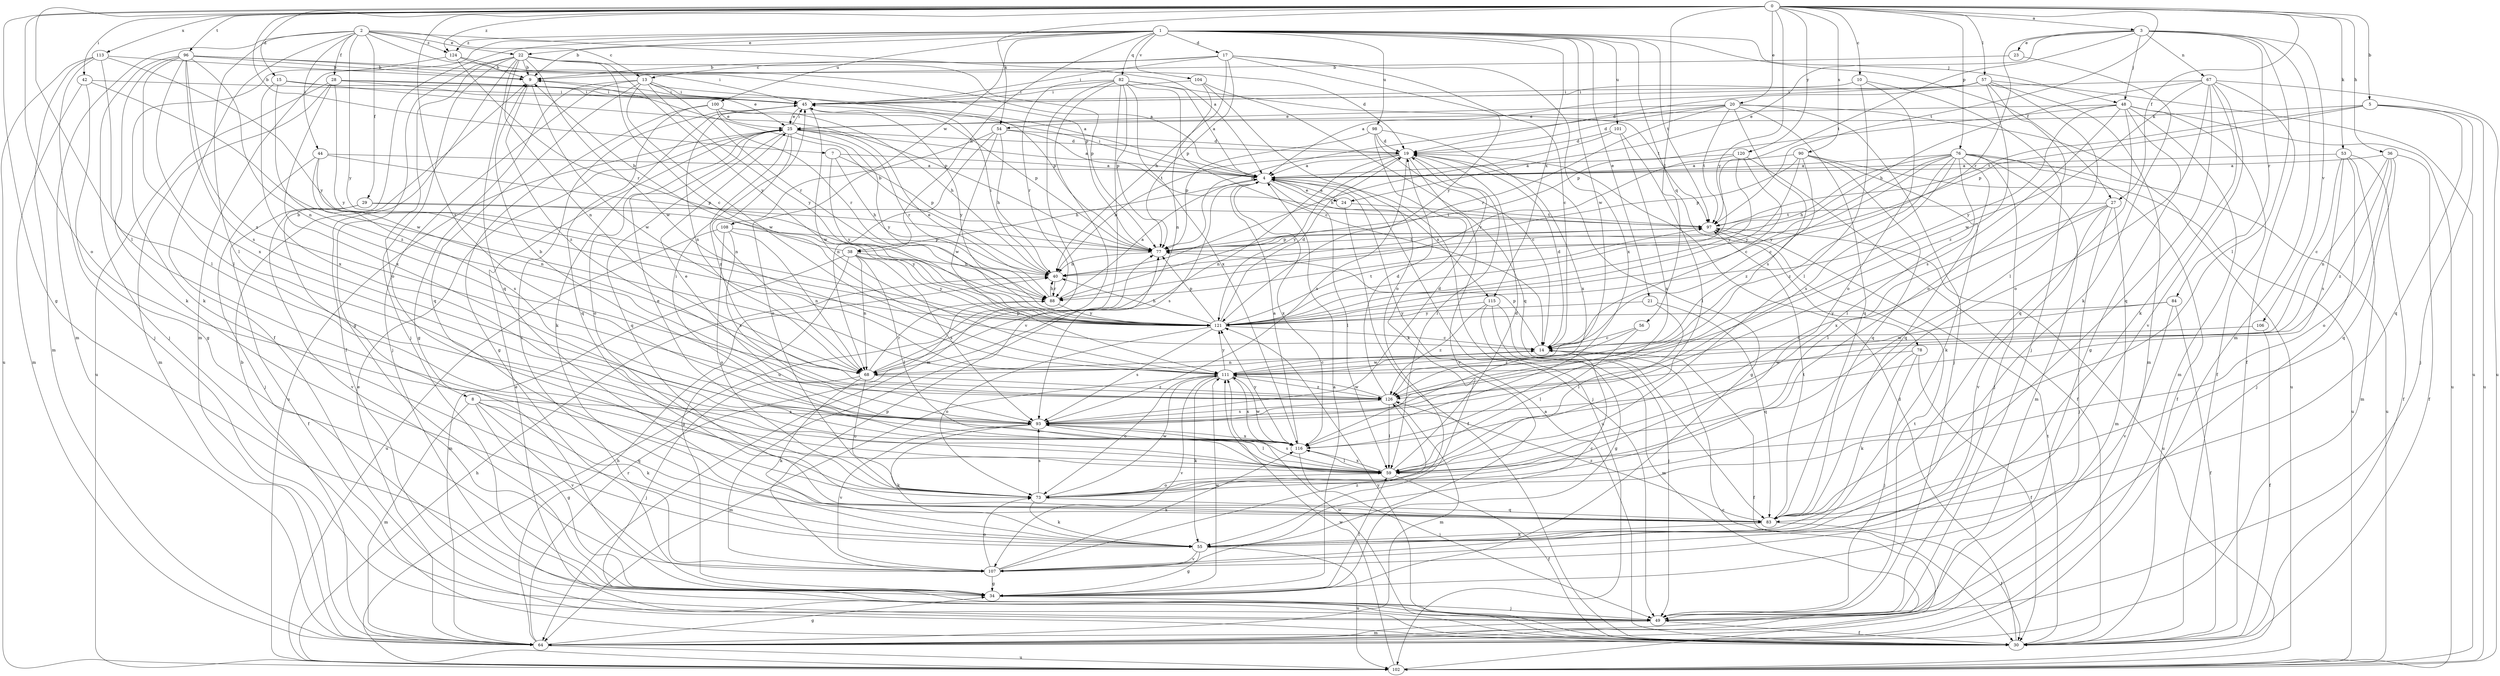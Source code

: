 strict digraph  {
0;
1;
2;
3;
4;
5;
7;
8;
9;
10;
13;
14;
15;
17;
19;
20;
21;
22;
23;
24;
25;
27;
28;
29;
30;
34;
36;
38;
40;
42;
44;
45;
48;
49;
53;
54;
55;
56;
57;
59;
64;
67;
68;
73;
76;
77;
78;
82;
83;
84;
88;
90;
93;
96;
97;
98;
100;
101;
102;
104;
106;
107;
108;
111;
113;
115;
116;
120;
121;
124;
126;
0 -> 3  [label=a];
0 -> 5  [label=b];
0 -> 7  [label=b];
0 -> 10  [label=c];
0 -> 15  [label=d];
0 -> 20  [label=e];
0 -> 27  [label=f];
0 -> 34  [label=g];
0 -> 36  [label=h];
0 -> 42  [label=i];
0 -> 53  [label=k];
0 -> 54  [label=k];
0 -> 56  [label=l];
0 -> 57  [label=l];
0 -> 59  [label=l];
0 -> 73  [label=o];
0 -> 76  [label=p];
0 -> 90  [label=s];
0 -> 93  [label=s];
0 -> 96  [label=t];
0 -> 97  [label=t];
0 -> 113  [label=x];
0 -> 120  [label=y];
0 -> 121  [label=y];
0 -> 124  [label=z];
1 -> 8  [label=b];
1 -> 9  [label=b];
1 -> 17  [label=d];
1 -> 21  [label=e];
1 -> 22  [label=e];
1 -> 27  [label=f];
1 -> 38  [label=h];
1 -> 48  [label=j];
1 -> 64  [label=m];
1 -> 78  [label=q];
1 -> 82  [label=q];
1 -> 97  [label=t];
1 -> 98  [label=u];
1 -> 100  [label=u];
1 -> 101  [label=u];
1 -> 104  [label=v];
1 -> 108  [label=w];
1 -> 111  [label=w];
1 -> 115  [label=x];
1 -> 124  [label=z];
2 -> 4  [label=a];
2 -> 13  [label=c];
2 -> 22  [label=e];
2 -> 28  [label=f];
2 -> 29  [label=f];
2 -> 30  [label=f];
2 -> 44  [label=i];
2 -> 59  [label=l];
2 -> 64  [label=m];
2 -> 77  [label=p];
2 -> 121  [label=y];
2 -> 124  [label=z];
3 -> 23  [label=e];
3 -> 24  [label=e];
3 -> 48  [label=j];
3 -> 59  [label=l];
3 -> 64  [label=m];
3 -> 67  [label=n];
3 -> 84  [label=r];
3 -> 88  [label=r];
3 -> 97  [label=t];
3 -> 106  [label=v];
4 -> 24  [label=e];
4 -> 38  [label=h];
4 -> 45  [label=i];
4 -> 49  [label=j];
4 -> 59  [label=l];
4 -> 93  [label=s];
4 -> 102  [label=u];
4 -> 115  [label=x];
4 -> 116  [label=x];
5 -> 49  [label=j];
5 -> 54  [label=k];
5 -> 77  [label=p];
5 -> 83  [label=q];
5 -> 97  [label=t];
5 -> 102  [label=u];
7 -> 4  [label=a];
7 -> 40  [label=h];
7 -> 77  [label=p];
7 -> 121  [label=y];
8 -> 34  [label=g];
8 -> 55  [label=k];
8 -> 64  [label=m];
8 -> 83  [label=q];
8 -> 93  [label=s];
8 -> 107  [label=v];
9 -> 45  [label=i];
9 -> 111  [label=w];
9 -> 126  [label=z];
10 -> 45  [label=i];
10 -> 49  [label=j];
10 -> 59  [label=l];
10 -> 73  [label=o];
13 -> 34  [label=g];
13 -> 45  [label=i];
13 -> 49  [label=j];
13 -> 77  [label=p];
13 -> 83  [label=q];
13 -> 88  [label=r];
13 -> 111  [label=w];
13 -> 121  [label=y];
14 -> 19  [label=d];
14 -> 30  [label=f];
14 -> 68  [label=n];
14 -> 77  [label=p];
14 -> 111  [label=w];
15 -> 45  [label=i];
15 -> 77  [label=p];
15 -> 116  [label=x];
15 -> 126  [label=z];
17 -> 9  [label=b];
17 -> 13  [label=c];
17 -> 14  [label=c];
17 -> 40  [label=h];
17 -> 45  [label=i];
17 -> 77  [label=p];
17 -> 116  [label=x];
17 -> 121  [label=y];
19 -> 4  [label=a];
19 -> 34  [label=g];
19 -> 40  [label=h];
19 -> 59  [label=l];
19 -> 68  [label=n];
19 -> 93  [label=s];
19 -> 107  [label=v];
19 -> 121  [label=y];
20 -> 19  [label=d];
20 -> 25  [label=e];
20 -> 49  [label=j];
20 -> 77  [label=p];
20 -> 83  [label=q];
20 -> 88  [label=r];
20 -> 93  [label=s];
20 -> 97  [label=t];
20 -> 102  [label=u];
21 -> 59  [label=l];
21 -> 83  [label=q];
21 -> 121  [label=y];
22 -> 9  [label=b];
22 -> 14  [label=c];
22 -> 30  [label=f];
22 -> 34  [label=g];
22 -> 49  [label=j];
22 -> 68  [label=n];
22 -> 73  [label=o];
22 -> 77  [label=p];
22 -> 83  [label=q];
22 -> 111  [label=w];
22 -> 121  [label=y];
23 -> 9  [label=b];
23 -> 55  [label=k];
24 -> 4  [label=a];
24 -> 30  [label=f];
24 -> 97  [label=t];
25 -> 19  [label=d];
25 -> 45  [label=i];
25 -> 68  [label=n];
25 -> 73  [label=o];
25 -> 83  [label=q];
25 -> 88  [label=r];
25 -> 97  [label=t];
25 -> 102  [label=u];
25 -> 121  [label=y];
25 -> 126  [label=z];
27 -> 49  [label=j];
27 -> 59  [label=l];
27 -> 64  [label=m];
27 -> 97  [label=t];
27 -> 107  [label=v];
27 -> 116  [label=x];
28 -> 4  [label=a];
28 -> 25  [label=e];
28 -> 45  [label=i];
28 -> 64  [label=m];
28 -> 102  [label=u];
28 -> 116  [label=x];
28 -> 121  [label=y];
29 -> 30  [label=f];
29 -> 97  [label=t];
29 -> 107  [label=v];
29 -> 121  [label=y];
30 -> 4  [label=a];
30 -> 19  [label=d];
30 -> 25  [label=e];
30 -> 97  [label=t];
30 -> 111  [label=w];
30 -> 121  [label=y];
34 -> 4  [label=a];
34 -> 49  [label=j];
34 -> 59  [label=l];
34 -> 111  [label=w];
36 -> 4  [label=a];
36 -> 30  [label=f];
36 -> 68  [label=n];
36 -> 73  [label=o];
36 -> 83  [label=q];
36 -> 126  [label=z];
38 -> 9  [label=b];
38 -> 34  [label=g];
38 -> 40  [label=h];
38 -> 59  [label=l];
38 -> 64  [label=m];
38 -> 68  [label=n];
38 -> 93  [label=s];
38 -> 121  [label=y];
40 -> 9  [label=b];
40 -> 45  [label=i];
40 -> 88  [label=r];
42 -> 34  [label=g];
42 -> 45  [label=i];
42 -> 64  [label=m];
42 -> 111  [label=w];
44 -> 4  [label=a];
44 -> 49  [label=j];
44 -> 68  [label=n];
44 -> 77  [label=p];
44 -> 93  [label=s];
45 -> 25  [label=e];
45 -> 55  [label=k];
45 -> 68  [label=n];
45 -> 111  [label=w];
45 -> 121  [label=y];
48 -> 25  [label=e];
48 -> 30  [label=f];
48 -> 34  [label=g];
48 -> 64  [label=m];
48 -> 77  [label=p];
48 -> 83  [label=q];
48 -> 93  [label=s];
48 -> 102  [label=u];
48 -> 121  [label=y];
49 -> 30  [label=f];
49 -> 64  [label=m];
49 -> 97  [label=t];
53 -> 4  [label=a];
53 -> 14  [label=c];
53 -> 30  [label=f];
53 -> 49  [label=j];
53 -> 64  [label=m];
53 -> 93  [label=s];
54 -> 4  [label=a];
54 -> 19  [label=d];
54 -> 40  [label=h];
54 -> 68  [label=n];
54 -> 73  [label=o];
54 -> 111  [label=w];
55 -> 14  [label=c];
55 -> 34  [label=g];
55 -> 102  [label=u];
55 -> 107  [label=v];
56 -> 14  [label=c];
56 -> 59  [label=l];
56 -> 126  [label=z];
57 -> 4  [label=a];
57 -> 19  [label=d];
57 -> 45  [label=i];
57 -> 59  [label=l];
57 -> 64  [label=m];
57 -> 73  [label=o];
57 -> 102  [label=u];
57 -> 126  [label=z];
59 -> 19  [label=d];
59 -> 25  [label=e];
59 -> 30  [label=f];
59 -> 73  [label=o];
59 -> 93  [label=s];
59 -> 116  [label=x];
64 -> 9  [label=b];
64 -> 25  [label=e];
64 -> 34  [label=g];
64 -> 40  [label=h];
64 -> 88  [label=r];
64 -> 102  [label=u];
67 -> 30  [label=f];
67 -> 40  [label=h];
67 -> 45  [label=i];
67 -> 55  [label=k];
67 -> 73  [label=o];
67 -> 83  [label=q];
67 -> 102  [label=u];
67 -> 107  [label=v];
67 -> 111  [label=w];
68 -> 49  [label=j];
68 -> 55  [label=k];
68 -> 73  [label=o];
68 -> 77  [label=p];
68 -> 88  [label=r];
68 -> 126  [label=z];
73 -> 55  [label=k];
73 -> 83  [label=q];
73 -> 93  [label=s];
73 -> 111  [label=w];
76 -> 4  [label=a];
76 -> 14  [label=c];
76 -> 30  [label=f];
76 -> 40  [label=h];
76 -> 49  [label=j];
76 -> 59  [label=l];
76 -> 64  [label=m];
76 -> 83  [label=q];
76 -> 93  [label=s];
76 -> 102  [label=u];
76 -> 121  [label=y];
76 -> 126  [label=z];
77 -> 40  [label=h];
77 -> 97  [label=t];
78 -> 30  [label=f];
78 -> 49  [label=j];
78 -> 55  [label=k];
78 -> 111  [label=w];
82 -> 4  [label=a];
82 -> 14  [label=c];
82 -> 45  [label=i];
82 -> 64  [label=m];
82 -> 77  [label=p];
82 -> 88  [label=r];
82 -> 97  [label=t];
82 -> 102  [label=u];
82 -> 107  [label=v];
82 -> 116  [label=x];
83 -> 30  [label=f];
83 -> 55  [label=k];
83 -> 97  [label=t];
83 -> 126  [label=z];
84 -> 30  [label=f];
84 -> 107  [label=v];
84 -> 111  [label=w];
84 -> 121  [label=y];
88 -> 4  [label=a];
88 -> 25  [label=e];
88 -> 40  [label=h];
88 -> 121  [label=y];
90 -> 4  [label=a];
90 -> 55  [label=k];
90 -> 77  [label=p];
90 -> 83  [label=q];
90 -> 102  [label=u];
90 -> 121  [label=y];
90 -> 126  [label=z];
93 -> 9  [label=b];
93 -> 19  [label=d];
93 -> 25  [label=e];
93 -> 55  [label=k];
93 -> 59  [label=l];
93 -> 107  [label=v];
93 -> 116  [label=x];
96 -> 4  [label=a];
96 -> 9  [label=b];
96 -> 45  [label=i];
96 -> 49  [label=j];
96 -> 55  [label=k];
96 -> 59  [label=l];
96 -> 68  [label=n];
96 -> 93  [label=s];
96 -> 116  [label=x];
96 -> 126  [label=z];
97 -> 77  [label=p];
97 -> 102  [label=u];
98 -> 14  [label=c];
98 -> 19  [label=d];
98 -> 55  [label=k];
98 -> 77  [label=p];
98 -> 116  [label=x];
100 -> 25  [label=e];
100 -> 34  [label=g];
100 -> 40  [label=h];
100 -> 77  [label=p];
100 -> 83  [label=q];
100 -> 88  [label=r];
101 -> 19  [label=d];
101 -> 40  [label=h];
101 -> 59  [label=l];
101 -> 116  [label=x];
102 -> 14  [label=c];
102 -> 40  [label=h];
102 -> 111  [label=w];
104 -> 45  [label=i];
104 -> 68  [label=n];
104 -> 73  [label=o];
104 -> 83  [label=q];
106 -> 14  [label=c];
106 -> 30  [label=f];
107 -> 34  [label=g];
107 -> 45  [label=i];
107 -> 73  [label=o];
107 -> 77  [label=p];
107 -> 116  [label=x];
107 -> 126  [label=z];
108 -> 68  [label=n];
108 -> 73  [label=o];
108 -> 77  [label=p];
108 -> 93  [label=s];
108 -> 102  [label=u];
111 -> 14  [label=c];
111 -> 55  [label=k];
111 -> 64  [label=m];
111 -> 73  [label=o];
111 -> 107  [label=v];
111 -> 116  [label=x];
111 -> 121  [label=y];
111 -> 126  [label=z];
113 -> 9  [label=b];
113 -> 49  [label=j];
113 -> 59  [label=l];
113 -> 64  [label=m];
113 -> 102  [label=u];
113 -> 121  [label=y];
115 -> 34  [label=g];
115 -> 49  [label=j];
115 -> 64  [label=m];
115 -> 121  [label=y];
115 -> 126  [label=z];
116 -> 4  [label=a];
116 -> 45  [label=i];
116 -> 49  [label=j];
116 -> 59  [label=l];
116 -> 111  [label=w];
116 -> 121  [label=y];
120 -> 4  [label=a];
120 -> 14  [label=c];
120 -> 30  [label=f];
120 -> 88  [label=r];
120 -> 121  [label=y];
121 -> 14  [label=c];
121 -> 19  [label=d];
121 -> 40  [label=h];
121 -> 73  [label=o];
121 -> 77  [label=p];
121 -> 93  [label=s];
121 -> 97  [label=t];
124 -> 9  [label=b];
124 -> 19  [label=d];
124 -> 55  [label=k];
124 -> 88  [label=r];
126 -> 19  [label=d];
126 -> 59  [label=l];
126 -> 64  [label=m];
126 -> 93  [label=s];
126 -> 111  [label=w];
}
